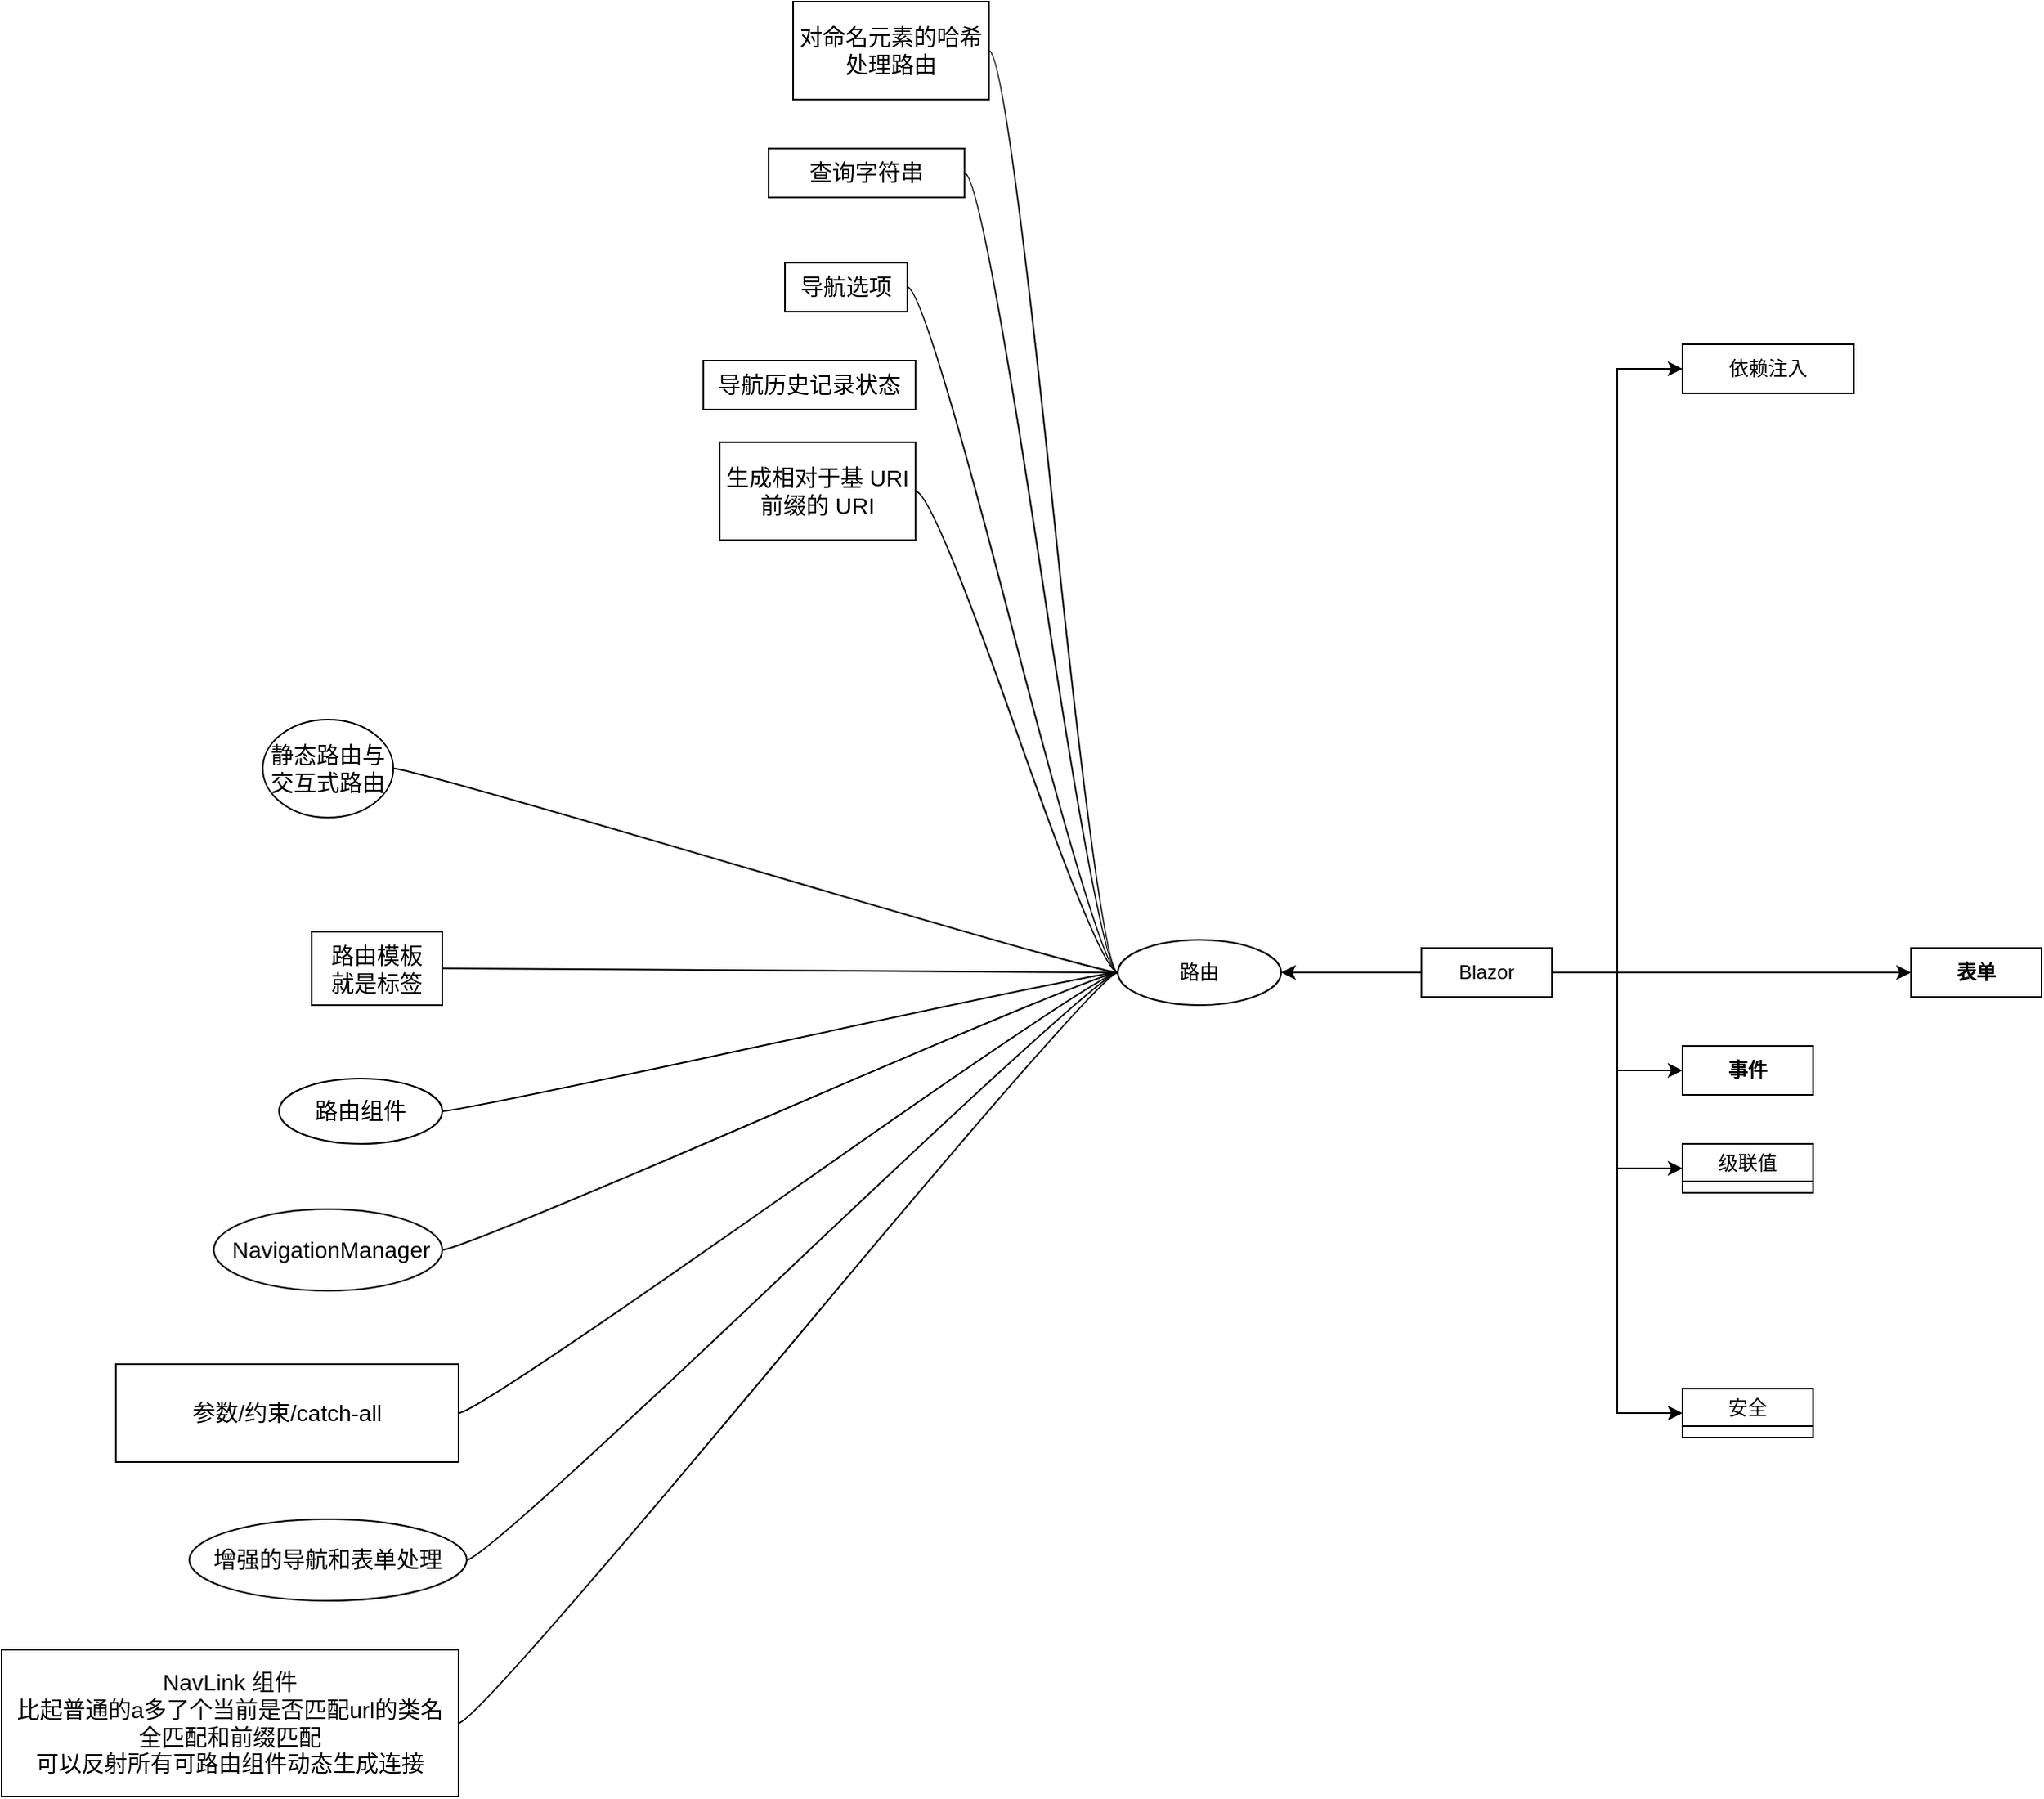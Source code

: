 <mxfile version="24.4.15" type="github">
  <diagram name="第 1 页" id="9dL3aeNZnrdGKL3NRtZ4">
    <mxGraphModel dx="2253" dy="1962" grid="1" gridSize="10" guides="1" tooltips="1" connect="1" arrows="1" fold="1" page="1" pageScale="1" pageWidth="827" pageHeight="1169" math="0" shadow="0">
      <root>
        <mxCell id="0" />
        <mxCell id="1" parent="0" />
        <UserObject label="&lt;span style=&quot;font-weight: 400; text-align: left;&quot;&gt;级联值&lt;/span&gt;" link="https://learn.microsoft.com/zh-cn/aspnet/core/blazor/components/cascading-values-and-parameters?view=aspnetcore-8.0" linkTarget="_blank" id="Nx5NZt9RhkugBRBcL5FL-10">
          <mxCell style="swimlane;whiteSpace=wrap;html=1;" parent="1" vertex="1" collapsed="1">
            <mxGeometry x="710" y="600" width="80" height="30" as="geometry">
              <mxRectangle x="710" y="600" width="230" height="120" as="alternateBounds" />
            </mxGeometry>
          </mxCell>
        </UserObject>
        <mxCell id="Nx5NZt9RhkugBRBcL5FL-37" value="&lt;span style=&quot;text-align: left;&quot;&gt;匿名或命名值&lt;/span&gt;&lt;div&gt;&lt;span style=&quot;text-align: left;&quot;&gt;不变的数据用IsFixed&amp;nbsp;&lt;/span&gt;&lt;span style=&quot;text-align: left;&quot;&gt;&lt;br&gt;&lt;/span&gt;&lt;/div&gt;&lt;div&gt;&lt;span style=&quot;text-align: left;&quot;&gt;从ioc提供 或者 通过级联值组件提供&lt;/span&gt;&lt;span style=&quot;text-align: left;&quot;&gt;&lt;br&gt;&lt;/span&gt;&lt;/div&gt;&lt;div&gt;&lt;span style=&quot;text-align: left;&quot;&gt;级联参数中的泛型参考&lt;/span&gt;&lt;span style=&quot;text-align: left;&quot;&gt;&lt;br&gt;&lt;/span&gt;&lt;/div&gt;" style="text;html=1;align=center;verticalAlign=middle;whiteSpace=wrap;rounded=0;" parent="Nx5NZt9RhkugBRBcL5FL-10" vertex="1">
          <mxGeometry x="10" y="30" width="210" height="80" as="geometry" />
        </mxCell>
        <mxCell id="LEiN4Oc-gCtD11Xc73Pk-11" style="edgeStyle=orthogonalEdgeStyle;rounded=0;orthogonalLoop=1;jettySize=auto;html=1;exitX=1;exitY=0.5;exitDx=0;exitDy=0;entryX=0;entryY=0.5;entryDx=0;entryDy=0;" parent="1" source="LEiN4Oc-gCtD11Xc73Pk-2" target="LEiN4Oc-gCtD11Xc73Pk-10" edge="1">
          <mxGeometry relative="1" as="geometry" />
        </mxCell>
        <mxCell id="LEiN4Oc-gCtD11Xc73Pk-14" style="edgeStyle=orthogonalEdgeStyle;rounded=0;orthogonalLoop=1;jettySize=auto;html=1;exitX=1;exitY=0.5;exitDx=0;exitDy=0;entryX=0;entryY=0.5;entryDx=0;entryDy=0;" parent="1" source="LEiN4Oc-gCtD11Xc73Pk-2" target="Nx5NZt9RhkugBRBcL5FL-10" edge="1">
          <mxGeometry relative="1" as="geometry" />
        </mxCell>
        <mxCell id="LEiN4Oc-gCtD11Xc73Pk-17" style="edgeStyle=orthogonalEdgeStyle;rounded=0;orthogonalLoop=1;jettySize=auto;html=1;exitX=1;exitY=0.5;exitDx=0;exitDy=0;entryX=0;entryY=0.5;entryDx=0;entryDy=0;" parent="1" source="LEiN4Oc-gCtD11Xc73Pk-2" target="LEiN4Oc-gCtD11Xc73Pk-15" edge="1">
          <mxGeometry relative="1" as="geometry">
            <mxPoint x="530" y="900" as="targetPoint" />
          </mxGeometry>
        </mxCell>
        <mxCell id="9soH2Tnj0gDLSs4Zu7I_-5" style="edgeStyle=orthogonalEdgeStyle;rounded=0;orthogonalLoop=1;jettySize=auto;html=1;exitX=1;exitY=0.5;exitDx=0;exitDy=0;entryX=0;entryY=0.5;entryDx=0;entryDy=0;" parent="1" source="LEiN4Oc-gCtD11Xc73Pk-2" target="NA4N0K11jMTMra5-zzjc-3" edge="1">
          <mxGeometry relative="1" as="geometry">
            <mxPoint x="710" y="130" as="targetPoint" />
            <Array as="points">
              <mxPoint x="670" y="495" />
              <mxPoint x="670" y="125" />
            </Array>
          </mxGeometry>
        </mxCell>
        <mxCell id="a63SE2EhLeEljrI_GzT4-1" style="edgeStyle=orthogonalEdgeStyle;rounded=0;orthogonalLoop=1;jettySize=auto;html=1;exitX=1;exitY=0.5;exitDx=0;exitDy=0;entryX=0;entryY=0.5;entryDx=0;entryDy=0;" edge="1" parent="1" source="LEiN4Oc-gCtD11Xc73Pk-2" target="LEiN4Oc-gCtD11Xc73Pk-6">
          <mxGeometry relative="1" as="geometry" />
        </mxCell>
        <mxCell id="a63SE2EhLeEljrI_GzT4-3" style="edgeStyle=orthogonalEdgeStyle;rounded=0;orthogonalLoop=1;jettySize=auto;html=1;exitX=0;exitY=0.5;exitDx=0;exitDy=0;entryX=1;entryY=0.5;entryDx=0;entryDy=0;" edge="1" parent="1" source="LEiN4Oc-gCtD11Xc73Pk-2" target="a63SE2EhLeEljrI_GzT4-2">
          <mxGeometry relative="1" as="geometry" />
        </mxCell>
        <mxCell id="LEiN4Oc-gCtD11Xc73Pk-2" value="Blazor" style="rounded=0;whiteSpace=wrap;html=1;treeFolding=1;" parent="1" vertex="1">
          <mxGeometry x="550" y="480" width="80" height="30" as="geometry" />
        </mxCell>
        <mxCell id="LEiN4Oc-gCtD11Xc73Pk-6" value="&lt;span style=&quot;font-weight: 700;&quot;&gt;表单&lt;/span&gt;" style="rounded=0;whiteSpace=wrap;html=1;treeFolding=1;" parent="1" vertex="1">
          <mxGeometry x="850" y="480" width="80" height="30" as="geometry" />
        </mxCell>
        <mxCell id="LEiN4Oc-gCtD11Xc73Pk-10" value="&lt;span style=&quot;font-weight: 700;&quot;&gt;事件&lt;/span&gt;" style="rounded=0;whiteSpace=wrap;html=1;treeFolding=1;" parent="1" vertex="1">
          <mxGeometry x="710" y="540" width="80" height="30" as="geometry" />
        </mxCell>
        <UserObject label="&lt;span style=&quot;font-weight: 400; text-align: left;&quot;&gt;安全&lt;/span&gt;" id="LEiN4Oc-gCtD11Xc73Pk-15">
          <mxCell style="swimlane;whiteSpace=wrap;html=1;" parent="1" vertex="1" collapsed="1">
            <mxGeometry x="710" y="750" width="80" height="30" as="geometry">
              <mxRectangle x="710" y="750" width="300" height="190" as="alternateBounds" />
            </mxGeometry>
          </mxCell>
        </UserObject>
        <mxCell id="LEiN4Oc-gCtD11Xc73Pk-16" value="&lt;span style=&quot;text-align: left;&quot;&gt;匿名或命名值&lt;/span&gt;&lt;div&gt;&lt;span style=&quot;text-align: left;&quot;&gt;不变的数据用IsFixed&amp;nbsp;&lt;/span&gt;&lt;span style=&quot;text-align: left;&quot;&gt;&lt;br&gt;&lt;/span&gt;&lt;/div&gt;&lt;div&gt;&lt;span style=&quot;text-align: left;&quot;&gt;从ioc提供 或者 通过级联值组件提供&lt;/span&gt;&lt;span style=&quot;text-align: left;&quot;&gt;&lt;br&gt;&lt;/span&gt;&lt;/div&gt;&lt;div&gt;&lt;span style=&quot;text-align: left;&quot;&gt;级联参数中的泛型参考&lt;/span&gt;&lt;span style=&quot;text-align: left;&quot;&gt;&lt;br&gt;&lt;/span&gt;&lt;/div&gt;" style="text;html=1;align=center;verticalAlign=middle;whiteSpace=wrap;rounded=0;" parent="LEiN4Oc-gCtD11Xc73Pk-15" vertex="1">
          <mxGeometry x="30" y="50" width="210" height="110" as="geometry" />
        </mxCell>
        <UserObject label="&lt;div style=&quot;text-align: left;&quot;&gt;&lt;span style=&quot;background-color: initial; font-weight: 400;&quot;&gt;ef问题&lt;/span&gt;&lt;/div&gt;" id="9soH2Tnj0gDLSs4Zu7I_-28">
          <mxCell style="swimlane;whiteSpace=wrap;html=1;" parent="1" vertex="1" visible="0">
            <mxGeometry x="1470" y="70" width="170" height="80" as="geometry">
              <mxRectangle x="1440" y="200" width="80" height="35" as="alternateBounds" />
            </mxGeometry>
          </mxCell>
        </UserObject>
        <mxCell id="9soH2Tnj0gDLSs4Zu7I_-29" value="&lt;div&gt;没啥特别的，&lt;/div&gt;" style="text;html=1;align=left;verticalAlign=top;whiteSpace=wrap;rounded=0;movable=1;resizable=1;rotatable=1;deletable=1;editable=1;locked=0;connectable=1;" parent="9soH2Tnj0gDLSs4Zu7I_-28" vertex="1">
          <mxGeometry x="10" y="30" width="150" height="30" as="geometry" />
        </mxCell>
        <mxCell id="9soH2Tnj0gDLSs4Zu7I_-4" value="&lt;div&gt;&lt;span style=&quot;&quot;&gt;没啥特别的&lt;/span&gt;&lt;/div&gt;&lt;div&gt;&lt;span style=&quot;&quot;&gt;若某些服务是客户端服务端都需要的，则在客户端项目中定义扩展方法，两边都调用下。&lt;/span&gt;&lt;/div&gt;&lt;div&gt;&lt;span style=&quot;&quot;&gt;日抛仅在客户端注册服务，客户端也会预呈现时报错，要么服务端注册下，要么禁用&lt;/span&gt;&lt;/div&gt;&lt;div&gt;&lt;span style=&quot;&quot;&gt;&lt;br&gt;&lt;/span&gt;&lt;/div&gt;&lt;div&gt;scope客户端中等同于单例&lt;/div&gt;&lt;div&gt;tran的是每次从容器中获取服务都会new一个&lt;/div&gt;&lt;div&gt;&lt;br&gt;&lt;/div&gt;&lt;div&gt;在组件中需要服务是用@inject 或InjectAttribute&lt;/div&gt;&lt;div&gt;&lt;br&gt;&lt;/div&gt;&lt;div&gt;Dispose服务问题&lt;/div&gt;&lt;div&gt;结论：单例的无所谓，没有实现IDispose的有点点问题，但不大，除了单例最好用都用&lt;span style=&quot;background-color: initial;&quot;&gt;OwningComponentBase&lt;/span&gt;&lt;/div&gt;&lt;div&gt;&lt;span style=&quot;background-color: initial;&quot;&gt;&lt;br&gt;&lt;/span&gt;&lt;/div&gt;&lt;div&gt;瞬态或范围服务在服务端基于长连接，所以生存期过程，对Dispose对象有影响，因为会长期持有&lt;/div&gt;&lt;div&gt;瞬时dispose服务在客户端也有问题，因为每次从容器中获取服务时都会是新的，又无法释放&lt;/div&gt;&lt;div&gt;所以dispose要尤其注意，请使用：&amp;nbsp;OwningComponentBase&lt;/div&gt;&lt;div&gt;&lt;br&gt;&lt;/div&gt;&lt;div&gt;文档中有检查应该使用使用&lt;span style=&quot;background-color: initial;&quot;&gt;OwningComponentBase的服务，这个还是有必要的，因为将来也可能搞出问题来&lt;/span&gt;&lt;/div&gt;&lt;div&gt;&lt;span style=&quot;background-color: initial;&quot;&gt;&lt;br&gt;&lt;/span&gt;&lt;/div&gt;&lt;div&gt;&lt;span style=&quot;background-color: initial;&quot;&gt;ef中这方面的说明请参考文档&lt;/span&gt;&lt;/div&gt;&lt;div&gt;&lt;br&gt;&lt;/div&gt;" style="text;html=1;align=left;verticalAlign=top;whiteSpace=wrap;rounded=0;movable=1;resizable=1;rotatable=1;deletable=1;editable=1;locked=0;connectable=1;spacingTop=2;spacingLeft=5;spacingBottom=5;spacingRight=5;" parent="1" vertex="1" visible="0">
          <mxGeometry x="1090" y="180" width="490" height="350" as="geometry" />
        </mxCell>
        <mxCell id="NA4N0K11jMTMra5-zzjc-4" style="edgeStyle=elbowEdgeStyle;rounded=0;orthogonalLoop=1;jettySize=auto;html=1;startArrow=none;endArrow=none;exitX=1;exitY=0.5;exitDx=0;exitDy=0;entryX=0;entryY=0.75;entryDx=0;entryDy=0;" parent="1" source="NA4N0K11jMTMra5-zzjc-3" target="9soH2Tnj0gDLSs4Zu7I_-28" edge="1" visible="0">
          <mxGeometry relative="1" as="geometry">
            <Array as="points">
              <mxPoint x="1160" y="140" />
            </Array>
          </mxGeometry>
        </mxCell>
        <mxCell id="NA4N0K11jMTMra5-zzjc-5" style="edgeStyle=elbowEdgeStyle;rounded=0;orthogonalLoop=1;jettySize=auto;html=1;startArrow=none;endArrow=none;exitX=1;exitY=0.5;exitDx=0;exitDy=0;" parent="1" source="NA4N0K11jMTMra5-zzjc-3" target="9soH2Tnj0gDLSs4Zu7I_-4" edge="1" visible="0">
          <mxGeometry relative="1" as="geometry" />
        </mxCell>
        <UserObject label="依赖注入" treeRoot="1" id="NA4N0K11jMTMra5-zzjc-3">
          <mxCell style="whiteSpace=wrap;html=1;align=center;treeFolding=1;treeMoving=1;newEdgeStyle={&quot;edgeStyle&quot;:&quot;elbowEdgeStyle&quot;,&quot;startArrow&quot;:&quot;none&quot;,&quot;endArrow&quot;:&quot;none&quot;};" parent="1" vertex="1" collapsed="1">
            <mxGeometry x="710" y="110" width="105" height="30" as="geometry" />
          </mxCell>
        </UserObject>
        <mxCell id="a63SE2EhLeEljrI_GzT4-10" style="edgeStyle=entityRelationEdgeStyle;rounded=0;orthogonalLoop=1;jettySize=auto;html=1;startArrow=none;endArrow=none;segment=10;curved=1;sourcePerimeterSpacing=0;targetPerimeterSpacing=0;exitX=0;exitY=0.5;exitDx=0;exitDy=0;entryX=1;entryY=0.5;entryDx=0;entryDy=0;" edge="1" parent="1" source="a63SE2EhLeEljrI_GzT4-2" target="a63SE2EhLeEljrI_GzT4-9">
          <mxGeometry relative="1" as="geometry" />
        </mxCell>
        <mxCell id="a63SE2EhLeEljrI_GzT4-19" style="edgeStyle=entityRelationEdgeStyle;rounded=0;orthogonalLoop=1;jettySize=auto;html=1;startArrow=none;endArrow=none;segment=10;curved=1;sourcePerimeterSpacing=0;targetPerimeterSpacing=0;exitX=0;exitY=0.5;exitDx=0;exitDy=0;" edge="1" parent="1" source="a63SE2EhLeEljrI_GzT4-2" target="a63SE2EhLeEljrI_GzT4-18">
          <mxGeometry relative="1" as="geometry" />
        </mxCell>
        <mxCell id="a63SE2EhLeEljrI_GzT4-22" style="edgeStyle=entityRelationEdgeStyle;rounded=0;orthogonalLoop=1;jettySize=auto;html=1;startArrow=none;endArrow=none;segment=10;curved=1;sourcePerimeterSpacing=0;targetPerimeterSpacing=0;exitX=0;exitY=0.5;exitDx=0;exitDy=0;entryX=1;entryY=0.5;entryDx=0;entryDy=0;" edge="1" parent="1" source="a63SE2EhLeEljrI_GzT4-2" target="a63SE2EhLeEljrI_GzT4-21">
          <mxGeometry relative="1" as="geometry" />
        </mxCell>
        <mxCell id="a63SE2EhLeEljrI_GzT4-26" style="edgeStyle=entityRelationEdgeStyle;rounded=0;orthogonalLoop=1;jettySize=auto;html=1;startArrow=none;endArrow=none;segment=10;curved=1;sourcePerimeterSpacing=0;targetPerimeterSpacing=0;exitX=0;exitY=0.5;exitDx=0;exitDy=0;" edge="1" parent="1" source="a63SE2EhLeEljrI_GzT4-2" target="a63SE2EhLeEljrI_GzT4-25">
          <mxGeometry relative="1" as="geometry" />
        </mxCell>
        <mxCell id="a63SE2EhLeEljrI_GzT4-32" style="edgeStyle=entityRelationEdgeStyle;rounded=0;orthogonalLoop=1;jettySize=auto;html=1;startArrow=none;endArrow=none;segment=10;curved=1;sourcePerimeterSpacing=0;targetPerimeterSpacing=0;exitX=0;exitY=0.5;exitDx=0;exitDy=0;entryX=1;entryY=0.5;entryDx=0;entryDy=0;" edge="1" parent="1" source="a63SE2EhLeEljrI_GzT4-2" target="a63SE2EhLeEljrI_GzT4-31">
          <mxGeometry relative="1" as="geometry" />
        </mxCell>
        <mxCell id="a63SE2EhLeEljrI_GzT4-35" style="edgeStyle=entityRelationEdgeStyle;rounded=0;orthogonalLoop=1;jettySize=auto;html=1;startArrow=none;endArrow=none;segment=10;curved=1;sourcePerimeterSpacing=0;targetPerimeterSpacing=0;exitX=0;exitY=0.5;exitDx=0;exitDy=0;" edge="1" parent="1" source="a63SE2EhLeEljrI_GzT4-2" target="a63SE2EhLeEljrI_GzT4-34">
          <mxGeometry relative="1" as="geometry" />
        </mxCell>
        <mxCell id="a63SE2EhLeEljrI_GzT4-37" style="edgeStyle=entityRelationEdgeStyle;rounded=0;orthogonalLoop=1;jettySize=auto;html=1;startArrow=none;endArrow=none;segment=10;curved=1;sourcePerimeterSpacing=0;targetPerimeterSpacing=0;exitX=0;exitY=0.5;exitDx=0;exitDy=0;entryX=1;entryY=0.5;entryDx=0;entryDy=0;" edge="1" parent="1" source="a63SE2EhLeEljrI_GzT4-2" target="a63SE2EhLeEljrI_GzT4-36">
          <mxGeometry relative="1" as="geometry" />
        </mxCell>
        <mxCell id="a63SE2EhLeEljrI_GzT4-39" style="edgeStyle=entityRelationEdgeStyle;rounded=0;orthogonalLoop=1;jettySize=auto;html=1;startArrow=none;endArrow=none;segment=10;curved=1;sourcePerimeterSpacing=0;targetPerimeterSpacing=0;exitX=0;exitY=0.5;exitDx=0;exitDy=0;entryX=1;entryY=0.5;entryDx=0;entryDy=0;" edge="1" parent="1" source="a63SE2EhLeEljrI_GzT4-2" target="a63SE2EhLeEljrI_GzT4-38">
          <mxGeometry relative="1" as="geometry" />
        </mxCell>
        <mxCell id="a63SE2EhLeEljrI_GzT4-47" style="edgeStyle=entityRelationEdgeStyle;rounded=0;orthogonalLoop=1;jettySize=auto;html=1;startArrow=none;endArrow=none;segment=10;curved=1;sourcePerimeterSpacing=0;targetPerimeterSpacing=0;exitX=0;exitY=0.5;exitDx=0;exitDy=0;entryX=1;entryY=0.5;entryDx=0;entryDy=0;" edge="1" parent="1" source="a63SE2EhLeEljrI_GzT4-2" target="a63SE2EhLeEljrI_GzT4-46">
          <mxGeometry relative="1" as="geometry" />
        </mxCell>
        <mxCell id="a63SE2EhLeEljrI_GzT4-51" style="edgeStyle=entityRelationEdgeStyle;rounded=0;orthogonalLoop=1;jettySize=auto;html=1;startArrow=none;endArrow=none;segment=10;curved=1;sourcePerimeterSpacing=0;targetPerimeterSpacing=0;exitX=0;exitY=0.5;exitDx=0;exitDy=0;entryX=1;entryY=0.5;entryDx=0;entryDy=0;" edge="1" parent="1" source="a63SE2EhLeEljrI_GzT4-2" target="a63SE2EhLeEljrI_GzT4-50">
          <mxGeometry relative="1" as="geometry" />
        </mxCell>
        <mxCell id="a63SE2EhLeEljrI_GzT4-68" style="edgeStyle=entityRelationEdgeStyle;rounded=0;orthogonalLoop=1;jettySize=auto;html=1;startArrow=none;endArrow=none;segment=10;curved=1;sourcePerimeterSpacing=0;targetPerimeterSpacing=0;exitX=0;exitY=0.5;exitDx=0;exitDy=0;entryX=1;entryY=0.5;entryDx=0;entryDy=0;" edge="1" parent="1" source="a63SE2EhLeEljrI_GzT4-2" target="a63SE2EhLeEljrI_GzT4-69">
          <mxGeometry relative="1" as="geometry">
            <mxPoint x="50" y="495" as="targetPoint" />
          </mxGeometry>
        </mxCell>
        <mxCell id="a63SE2EhLeEljrI_GzT4-2" value="路由" style="ellipse;whiteSpace=wrap;html=1;align=center;newEdgeStyle={&quot;edgeStyle&quot;:&quot;entityRelationEdgeStyle&quot;,&quot;startArrow&quot;:&quot;none&quot;,&quot;endArrow&quot;:&quot;none&quot;,&quot;segment&quot;:10,&quot;curved&quot;:1,&quot;sourcePerimeterSpacing&quot;:0,&quot;targetPerimeterSpacing&quot;:0};treeFolding=1;treeMoving=1;" vertex="1" parent="1">
          <mxGeometry x="364" y="475" width="100" height="40" as="geometry" />
        </mxCell>
        <UserObject label="&lt;div style=&quot;font-size: 14px;&quot;&gt;静态路由&lt;/div&gt;ssr无交互的路由&lt;div style=&quot;font-size: 14px;&quot;&gt;使用终结点路由&lt;/div&gt;&lt;div style=&quot;font-size: 14px;&quot;&gt;从IOC设置额外程序集&lt;/div&gt;" treeRoot="1" id="a63SE2EhLeEljrI_GzT4-5">
          <mxCell style="whiteSpace=wrap;html=1;align=center;treeFolding=1;treeMoving=1;newEdgeStyle={&quot;edgeStyle&quot;:&quot;elbowEdgeStyle&quot;,&quot;startArrow&quot;:&quot;none&quot;,&quot;endArrow&quot;:&quot;none&quot;};fontSize=14;" vertex="1" visible="0" parent="1">
            <mxGeometry x="-340" y="330" width="147" height="80" as="geometry" />
          </mxCell>
        </UserObject>
        <UserObject label="&lt;div style=&quot;font-size: 14px;&quot;&gt;交互式路由&lt;/div&gt;在blazor内部通过url决定组件&lt;div&gt;在路由组件上设置RCL程序集&lt;/div&gt;" treeRoot="1" id="a63SE2EhLeEljrI_GzT4-7">
          <mxCell style="whiteSpace=wrap;html=1;align=center;treeFolding=1;treeMoving=1;newEdgeStyle={&quot;edgeStyle&quot;:&quot;elbowEdgeStyle&quot;,&quot;startArrow&quot;:&quot;none&quot;,&quot;endArrow&quot;:&quot;none&quot;};fontSize=14;" vertex="1" visible="0" parent="1">
            <mxGeometry x="-390" y="230" width="210" height="75" as="geometry" />
          </mxCell>
        </UserObject>
        <UserObject label="参数/约束/catch-all" treeRoot="1" id="a63SE2EhLeEljrI_GzT4-9">
          <mxCell style="whiteSpace=wrap;html=1;align=center;treeFolding=1;treeMoving=1;newEdgeStyle={&quot;edgeStyle&quot;:&quot;elbowEdgeStyle&quot;,&quot;startArrow&quot;:&quot;none&quot;,&quot;endArrow&quot;:&quot;none&quot;};fontSize=14;" vertex="1" parent="1">
            <mxGeometry x="-250" y="735" width="210" height="60" as="geometry" />
          </mxCell>
        </UserObject>
        <mxCell id="a63SE2EhLeEljrI_GzT4-15" style="edgeStyle=elbowEdgeStyle;rounded=0;orthogonalLoop=1;jettySize=auto;html=1;startArrow=none;endArrow=none;exitX=0;exitY=0.5;exitDx=0;exitDy=0;entryX=1;entryY=0.5;entryDx=0;entryDy=0;" edge="1" parent="1" source="a63SE2EhLeEljrI_GzT4-11" target="a63SE2EhLeEljrI_GzT4-14" visible="0">
          <mxGeometry relative="1" as="geometry" />
        </mxCell>
        <mxCell id="a63SE2EhLeEljrI_GzT4-17" style="edgeStyle=elbowEdgeStyle;rounded=0;orthogonalLoop=1;jettySize=auto;html=1;startArrow=none;endArrow=none;exitX=0;exitY=0.5;exitDx=0;exitDy=0;" edge="1" parent="1" source="a63SE2EhLeEljrI_GzT4-11" target="a63SE2EhLeEljrI_GzT4-16" visible="0">
          <mxGeometry relative="1" as="geometry" />
        </mxCell>
        <UserObject label="处理/阻止位置更改" treeRoot="1" id="a63SE2EhLeEljrI_GzT4-11">
          <mxCell style="whiteSpace=wrap;html=1;align=center;treeFolding=1;treeMoving=1;newEdgeStyle={&quot;edgeStyle&quot;:&quot;elbowEdgeStyle&quot;,&quot;startArrow&quot;:&quot;none&quot;,&quot;endArrow&quot;:&quot;none&quot;};" vertex="1" visible="0" collapsed="1" parent="1">
            <mxGeometry x="-350" y="620" width="120" height="60" as="geometry" />
          </mxCell>
        </UserObject>
        <UserObject label="NavigationLock组件&lt;div&gt;弹窗是否调整到别地址&lt;/div&gt;" treeRoot="1" id="a63SE2EhLeEljrI_GzT4-14">
          <mxCell style="whiteSpace=wrap;html=1;align=center;treeFolding=1;treeMoving=1;newEdgeStyle={&quot;edgeStyle&quot;:&quot;elbowEdgeStyle&quot;,&quot;startArrow&quot;:&quot;none&quot;,&quot;endArrow&quot;:&quot;none&quot;};fontSize=14;" vertex="1" visible="0" parent="1">
            <mxGeometry x="-610" y="615" width="160" height="70" as="geometry" />
          </mxCell>
        </UserObject>
        <UserObject label="RegisterLocationChangingHandler&lt;div&gt;在应用内部导航时，并行回调&lt;/div&gt;&lt;div&gt;通常在AfterRender注册&lt;/div&gt;&lt;div&gt;用于导航前判断决定导航是否继续&lt;/div&gt;&lt;div&gt;需要Dispose释放注册&lt;/div&gt;" treeRoot="1" id="a63SE2EhLeEljrI_GzT4-16">
          <mxCell style="whiteSpace=wrap;html=1;align=center;treeFolding=1;treeMoving=1;newEdgeStyle={&quot;edgeStyle&quot;:&quot;elbowEdgeStyle&quot;,&quot;startArrow&quot;:&quot;none&quot;,&quot;endArrow&quot;:&quot;none&quot;};fontSize=14;" vertex="1" visible="0" parent="1">
            <mxGeometry x="-660" y="740" width="270" height="130" as="geometry" />
          </mxCell>
        </UserObject>
        <UserObject label="NavLink 组件&lt;div&gt;比起普通的a多了个当前是否匹配url的类名&lt;/div&gt;&lt;div&gt;全匹配和前缀匹配&lt;/div&gt;&lt;div&gt;可以反射所有可路由组件动态生成连接&lt;/div&gt;" treeRoot="1" id="a63SE2EhLeEljrI_GzT4-18">
          <mxCell style="whiteSpace=wrap;html=1;align=center;treeFolding=1;treeMoving=1;newEdgeStyle={&quot;edgeStyle&quot;:&quot;elbowEdgeStyle&quot;,&quot;startArrow&quot;:&quot;none&quot;,&quot;endArrow&quot;:&quot;none&quot;};fontSize=14;" vertex="1" parent="1">
            <mxGeometry x="-320" y="910" width="280" height="90" as="geometry" />
          </mxCell>
        </UserObject>
        <UserObject label="&amp;nbsp;LocationChanged&lt;div&gt;导航后触发，无法阻止&lt;/div&gt;" treeRoot="1" id="a63SE2EhLeEljrI_GzT4-20">
          <mxCell style="whiteSpace=wrap;html=1;align=center;treeFolding=1;treeMoving=1;newEdgeStyle={&quot;edgeStyle&quot;:&quot;elbowEdgeStyle&quot;,&quot;startArrow&quot;:&quot;none&quot;,&quot;endArrow&quot;:&quot;none&quot;};fontSize=14;" vertex="1" visible="0" parent="1">
            <mxGeometry x="-410" y="720" width="170" height="60" as="geometry" />
          </mxCell>
        </UserObject>
        <mxCell id="a63SE2EhLeEljrI_GzT4-23" style="edgeStyle=entityRelationEdgeStyle;rounded=0;orthogonalLoop=1;jettySize=auto;html=1;startArrow=none;endArrow=none;segment=10;curved=1;sourcePerimeterSpacing=0;targetPerimeterSpacing=0;exitX=0;exitY=0.5;exitDx=0;exitDy=0;entryX=1;entryY=0.5;entryDx=0;entryDy=0;" edge="1" parent="1" source="a63SE2EhLeEljrI_GzT4-21" target="a63SE2EhLeEljrI_GzT4-11" visible="0">
          <mxGeometry relative="1" as="geometry" />
        </mxCell>
        <mxCell id="a63SE2EhLeEljrI_GzT4-24" style="edgeStyle=entityRelationEdgeStyle;rounded=0;orthogonalLoop=1;jettySize=auto;html=1;startArrow=none;endArrow=none;segment=10;curved=1;sourcePerimeterSpacing=0;targetPerimeterSpacing=0;exitX=0;exitY=0.5;exitDx=0;exitDy=0;entryX=1;entryY=0.5;entryDx=0;entryDy=0;" edge="1" parent="1" source="a63SE2EhLeEljrI_GzT4-21" target="a63SE2EhLeEljrI_GzT4-20" visible="0">
          <mxGeometry relative="1" as="geometry" />
        </mxCell>
        <mxCell id="a63SE2EhLeEljrI_GzT4-21" value="&amp;nbsp;NavigationManager" style="ellipse;whiteSpace=wrap;html=1;align=center;newEdgeStyle={&quot;edgeStyle&quot;:&quot;entityRelationEdgeStyle&quot;,&quot;startArrow&quot;:&quot;none&quot;,&quot;endArrow&quot;:&quot;none&quot;,&quot;segment&quot;:10,&quot;curved&quot;:1,&quot;sourcePerimeterSpacing&quot;:0,&quot;targetPerimeterSpacing&quot;:0};treeFolding=1;treeMoving=1;fontSize=14;" vertex="1" collapsed="1" parent="1">
          <mxGeometry x="-190" y="640" width="140" height="50" as="geometry" />
        </mxCell>
        <mxCell id="a63SE2EhLeEljrI_GzT4-28" style="edgeStyle=entityRelationEdgeStyle;rounded=0;orthogonalLoop=1;jettySize=auto;html=1;startArrow=none;endArrow=none;segment=10;curved=1;sourcePerimeterSpacing=0;targetPerimeterSpacing=0;exitX=0;exitY=0.5;exitDx=0;exitDy=0;entryX=1;entryY=0.5;entryDx=0;entryDy=0;" edge="1" parent="1" source="a63SE2EhLeEljrI_GzT4-25" target="a63SE2EhLeEljrI_GzT4-27" visible="0">
          <mxGeometry relative="1" as="geometry" />
        </mxCell>
        <mxCell id="a63SE2EhLeEljrI_GzT4-30" style="edgeStyle=entityRelationEdgeStyle;rounded=0;orthogonalLoop=1;jettySize=auto;html=1;startArrow=none;endArrow=none;segment=10;curved=1;sourcePerimeterSpacing=0;targetPerimeterSpacing=0;exitX=0;exitY=0.5;exitDx=0;exitDy=0;entryX=1;entryY=0.5;entryDx=0;entryDy=0;" edge="1" parent="1" source="a63SE2EhLeEljrI_GzT4-25" target="a63SE2EhLeEljrI_GzT4-29" visible="0">
          <mxGeometry relative="1" as="geometry" />
        </mxCell>
        <mxCell id="a63SE2EhLeEljrI_GzT4-25" value="增强的导航和表单处理" style="ellipse;whiteSpace=wrap;html=1;align=center;newEdgeStyle={&quot;edgeStyle&quot;:&quot;entityRelationEdgeStyle&quot;,&quot;startArrow&quot;:&quot;none&quot;,&quot;endArrow&quot;:&quot;none&quot;,&quot;segment&quot;:10,&quot;curved&quot;:1,&quot;sourcePerimeterSpacing&quot;:0,&quot;targetPerimeterSpacing&quot;:0};treeFolding=1;treeMoving=1;fontSize=14;" vertex="1" collapsed="1" parent="1">
          <mxGeometry x="-205" y="830" width="170" height="50" as="geometry" />
        </mxCell>
        <UserObject label="啥是增强导航和表单&lt;div&gt;拦截url做ajax请求&lt;/div&gt;" treeRoot="1" id="a63SE2EhLeEljrI_GzT4-27">
          <mxCell style="whiteSpace=wrap;html=1;align=center;treeFolding=1;treeMoving=1;newEdgeStyle={&quot;edgeStyle&quot;:&quot;elbowEdgeStyle&quot;,&quot;startArrow&quot;:&quot;none&quot;,&quot;endArrow&quot;:&quot;none&quot;};" vertex="1" visible="0" parent="1">
            <mxGeometry x="-375" y="760" width="120" height="60" as="geometry" />
          </mxCell>
        </UserObject>
        <UserObject label="可以硬性阻止" treeRoot="1" id="a63SE2EhLeEljrI_GzT4-29">
          <mxCell style="whiteSpace=wrap;html=1;align=center;treeFolding=1;treeMoving=1;newEdgeStyle={&quot;edgeStyle&quot;:&quot;elbowEdgeStyle&quot;,&quot;startArrow&quot;:&quot;none&quot;,&quot;endArrow&quot;:&quot;none&quot;};" vertex="1" visible="0" parent="1">
            <mxGeometry x="-375" y="840" width="120" height="60" as="geometry" />
          </mxCell>
        </UserObject>
        <UserObject label="生成相对于基 URI 前缀的 URI" treeRoot="1" id="a63SE2EhLeEljrI_GzT4-31">
          <mxCell style="whiteSpace=wrap;html=1;align=center;treeFolding=1;treeMoving=1;newEdgeStyle={&quot;edgeStyle&quot;:&quot;elbowEdgeStyle&quot;,&quot;startArrow&quot;:&quot;none&quot;,&quot;endArrow&quot;:&quot;none&quot;};fontSize=14;" vertex="1" parent="1">
            <mxGeometry x="120" y="170" width="120" height="60" as="geometry" />
          </mxCell>
        </UserObject>
        <UserObject label="导航历史记录状态" treeRoot="1" id="a63SE2EhLeEljrI_GzT4-33">
          <mxCell style="whiteSpace=wrap;html=1;align=center;treeFolding=1;treeMoving=1;newEdgeStyle={&quot;edgeStyle&quot;:&quot;elbowEdgeStyle&quot;,&quot;startArrow&quot;:&quot;none&quot;,&quot;endArrow&quot;:&quot;none&quot;};fontSize=14;" vertex="1" parent="1">
            <mxGeometry x="110" y="120" width="130" height="30" as="geometry" />
          </mxCell>
        </UserObject>
        <UserObject label="导航选项" treeRoot="1" id="a63SE2EhLeEljrI_GzT4-34">
          <mxCell style="whiteSpace=wrap;html=1;align=center;treeFolding=1;treeMoving=1;newEdgeStyle={&quot;edgeStyle&quot;:&quot;elbowEdgeStyle&quot;,&quot;startArrow&quot;:&quot;none&quot;,&quot;endArrow&quot;:&quot;none&quot;};fontSize=14;" vertex="1" parent="1">
            <mxGeometry x="160" y="60" width="75" height="30" as="geometry" />
          </mxCell>
        </UserObject>
        <UserObject label="查询字符串" treeRoot="1" id="a63SE2EhLeEljrI_GzT4-36">
          <mxCell style="whiteSpace=wrap;html=1;align=center;treeFolding=1;treeMoving=1;newEdgeStyle={&quot;edgeStyle&quot;:&quot;elbowEdgeStyle&quot;,&quot;startArrow&quot;:&quot;none&quot;,&quot;endArrow&quot;:&quot;none&quot;};fontSize=14;" vertex="1" parent="1">
            <mxGeometry x="150" y="-10" width="120" height="30" as="geometry" />
          </mxCell>
        </UserObject>
        <UserObject label="对命名元素的哈希处理路由" treeRoot="1" id="a63SE2EhLeEljrI_GzT4-38">
          <mxCell style="whiteSpace=wrap;html=1;align=center;treeFolding=1;treeMoving=1;newEdgeStyle={&quot;edgeStyle&quot;:&quot;elbowEdgeStyle&quot;,&quot;startArrow&quot;:&quot;none&quot;,&quot;endArrow&quot;:&quot;none&quot;};fontSize=14;" vertex="1" parent="1">
            <mxGeometry x="165" y="-100" width="120" height="60" as="geometry" />
          </mxCell>
        </UserObject>
        <UserObject label="用户与 &amp;lt;Navigating&amp;gt; 内容的交互" treeRoot="1" id="a63SE2EhLeEljrI_GzT4-40">
          <mxCell style="whiteSpace=wrap;html=1;align=center;treeFolding=1;treeMoving=1;newEdgeStyle={&quot;edgeStyle&quot;:&quot;elbowEdgeStyle&quot;,&quot;startArrow&quot;:&quot;none&quot;,&quot;endArrow&quot;:&quot;none&quot;};fontSize=14;" vertex="1" visible="0" parent="1">
            <mxGeometry x="-380" y="660" width="120" height="60" as="geometry" />
          </mxCell>
        </UserObject>
        <UserObject label="OnNavigateAsync" treeRoot="1" id="a63SE2EhLeEljrI_GzT4-42">
          <mxCell style="whiteSpace=wrap;html=1;align=center;treeFolding=1;treeMoving=1;newEdgeStyle={&quot;edgeStyle&quot;:&quot;elbowEdgeStyle&quot;,&quot;startArrow&quot;:&quot;none&quot;,&quot;endArrow&quot;:&quot;none&quot;};" vertex="1" visible="0" parent="1">
            <mxGeometry x="-350" y="447.5" width="120" height="60" as="geometry" />
          </mxCell>
        </UserObject>
        <UserObject label="处理 OnNavigateAsync 中的取消" treeRoot="1" id="a63SE2EhLeEljrI_GzT4-44">
          <mxCell style="whiteSpace=wrap;html=1;align=center;treeFolding=1;treeMoving=1;newEdgeStyle={&quot;edgeStyle&quot;:&quot;elbowEdgeStyle&quot;,&quot;startArrow&quot;:&quot;none&quot;,&quot;endArrow&quot;:&quot;none&quot;};" vertex="1" visible="0" parent="1">
            <mxGeometry x="-340" y="555" width="120" height="60" as="geometry" />
          </mxCell>
        </UserObject>
        <mxCell id="a63SE2EhLeEljrI_GzT4-48" style="edgeStyle=entityRelationEdgeStyle;rounded=0;orthogonalLoop=1;jettySize=auto;html=1;startArrow=none;endArrow=none;segment=10;curved=1;sourcePerimeterSpacing=0;targetPerimeterSpacing=0;exitX=0;exitY=0.5;exitDx=0;exitDy=0;entryX=1;entryY=0.5;entryDx=0;entryDy=0;" edge="1" parent="1" source="a63SE2EhLeEljrI_GzT4-46" target="a63SE2EhLeEljrI_GzT4-42" visible="0">
          <mxGeometry relative="1" as="geometry" />
        </mxCell>
        <mxCell id="a63SE2EhLeEljrI_GzT4-49" style="edgeStyle=entityRelationEdgeStyle;rounded=0;orthogonalLoop=1;jettySize=auto;html=1;startArrow=none;endArrow=none;segment=10;curved=1;sourcePerimeterSpacing=0;targetPerimeterSpacing=0;exitX=0;exitY=0.5;exitDx=0;exitDy=0;entryX=1;entryY=0.5;entryDx=0;entryDy=0;" edge="1" parent="1" source="a63SE2EhLeEljrI_GzT4-46" target="a63SE2EhLeEljrI_GzT4-44" visible="0">
          <mxGeometry relative="1" as="geometry" />
        </mxCell>
        <mxCell id="a63SE2EhLeEljrI_GzT4-70" style="edgeStyle=entityRelationEdgeStyle;rounded=0;orthogonalLoop=1;jettySize=auto;html=1;startArrow=none;endArrow=none;segment=10;curved=1;sourcePerimeterSpacing=0;targetPerimeterSpacing=0;exitX=0;exitY=0.5;exitDx=0;exitDy=0;entryX=1;entryY=0.5;entryDx=0;entryDy=0;" edge="1" parent="1" source="a63SE2EhLeEljrI_GzT4-46" target="a63SE2EhLeEljrI_GzT4-40" visible="0">
          <mxGeometry relative="1" as="geometry" />
        </mxCell>
        <mxCell id="a63SE2EhLeEljrI_GzT4-72" style="edgeStyle=entityRelationEdgeStyle;rounded=0;orthogonalLoop=1;jettySize=auto;html=1;startArrow=none;endArrow=none;segment=10;curved=1;sourcePerimeterSpacing=0;targetPerimeterSpacing=0;exitX=0;exitY=0.5;exitDx=0;exitDy=0;entryX=1;entryY=0.5;entryDx=0;entryDy=0;" edge="1" parent="1" source="a63SE2EhLeEljrI_GzT4-46" target="a63SE2EhLeEljrI_GzT4-71" visible="0">
          <mxGeometry relative="1" as="geometry" />
        </mxCell>
        <mxCell id="a63SE2EhLeEljrI_GzT4-46" value="路由组件" style="ellipse;whiteSpace=wrap;html=1;align=center;newEdgeStyle={&quot;edgeStyle&quot;:&quot;entityRelationEdgeStyle&quot;,&quot;startArrow&quot;:&quot;none&quot;,&quot;endArrow&quot;:&quot;none&quot;,&quot;segment&quot;:10,&quot;curved&quot;:1,&quot;sourcePerimeterSpacing&quot;:0,&quot;targetPerimeterSpacing&quot;:0};treeFolding=1;treeMoving=1;fontSize=14;" vertex="1" collapsed="1" parent="1">
          <mxGeometry x="-150" y="560" width="100" height="40" as="geometry" />
        </mxCell>
        <mxCell id="a63SE2EhLeEljrI_GzT4-53" style="edgeStyle=entityRelationEdgeStyle;rounded=0;orthogonalLoop=1;jettySize=auto;html=1;startArrow=none;endArrow=none;segment=10;curved=1;sourcePerimeterSpacing=0;targetPerimeterSpacing=0;exitX=0;exitY=0.5;exitDx=0;exitDy=0;entryX=1;entryY=0.5;entryDx=0;entryDy=0;" edge="1" parent="1" source="a63SE2EhLeEljrI_GzT4-50" target="a63SE2EhLeEljrI_GzT4-7" visible="0">
          <mxGeometry relative="1" as="geometry" />
        </mxCell>
        <mxCell id="a63SE2EhLeEljrI_GzT4-50" value="静态路由与交互式路由" style="ellipse;whiteSpace=wrap;html=1;align=center;newEdgeStyle={&quot;edgeStyle&quot;:&quot;entityRelationEdgeStyle&quot;,&quot;startArrow&quot;:&quot;none&quot;,&quot;endArrow&quot;:&quot;none&quot;,&quot;segment&quot;:10,&quot;curved&quot;:1,&quot;sourcePerimeterSpacing&quot;:0,&quot;targetPerimeterSpacing&quot;:0};treeFolding=1;treeMoving=1;fontSize=14;" vertex="1" collapsed="1" parent="1">
          <mxGeometry x="-160" y="340" width="80" height="60" as="geometry" />
        </mxCell>
        <mxCell id="a63SE2EhLeEljrI_GzT4-52" style="edgeStyle=entityRelationEdgeStyle;rounded=0;orthogonalLoop=1;jettySize=auto;html=1;startArrow=none;endArrow=none;segment=10;curved=1;sourcePerimeterSpacing=0;targetPerimeterSpacing=0;exitX=0;exitY=0.5;exitDx=0;exitDy=0;entryX=0.991;entryY=0.6;entryDx=0;entryDy=0;entryPerimeter=0;" edge="1" parent="1" source="a63SE2EhLeEljrI_GzT4-50" target="a63SE2EhLeEljrI_GzT4-5" visible="0">
          <mxGeometry relative="1" as="geometry" />
        </mxCell>
        <UserObject label="路由模板&lt;div style=&quot;font-size: 14px;&quot;&gt;就是标签&lt;/div&gt;" treeRoot="1" id="a63SE2EhLeEljrI_GzT4-69">
          <mxCell style="whiteSpace=wrap;html=1;align=center;treeFolding=1;treeMoving=1;newEdgeStyle={&quot;edgeStyle&quot;:&quot;elbowEdgeStyle&quot;,&quot;startArrow&quot;:&quot;none&quot;,&quot;endArrow&quot;:&quot;none&quot;};fontSize=14;" vertex="1" parent="1">
            <mxGeometry x="-130" y="470" width="80" height="45" as="geometry" />
          </mxCell>
        </UserObject>
        <UserObject label="在找不到内容时提供自定义内容&lt;div&gt;&amp;lt;NotFound&amp;gt;&lt;br&gt;&lt;/div&gt;" treeRoot="1" id="a63SE2EhLeEljrI_GzT4-71">
          <mxCell style="whiteSpace=wrap;html=1;align=center;treeFolding=1;treeMoving=1;newEdgeStyle={&quot;edgeStyle&quot;:&quot;elbowEdgeStyle&quot;,&quot;startArrow&quot;:&quot;none&quot;,&quot;endArrow&quot;:&quot;none&quot;};" vertex="1" visible="0" parent="1">
            <mxGeometry x="-340" y="750" width="120" height="60" as="geometry" />
          </mxCell>
        </UserObject>
      </root>
    </mxGraphModel>
  </diagram>
</mxfile>
